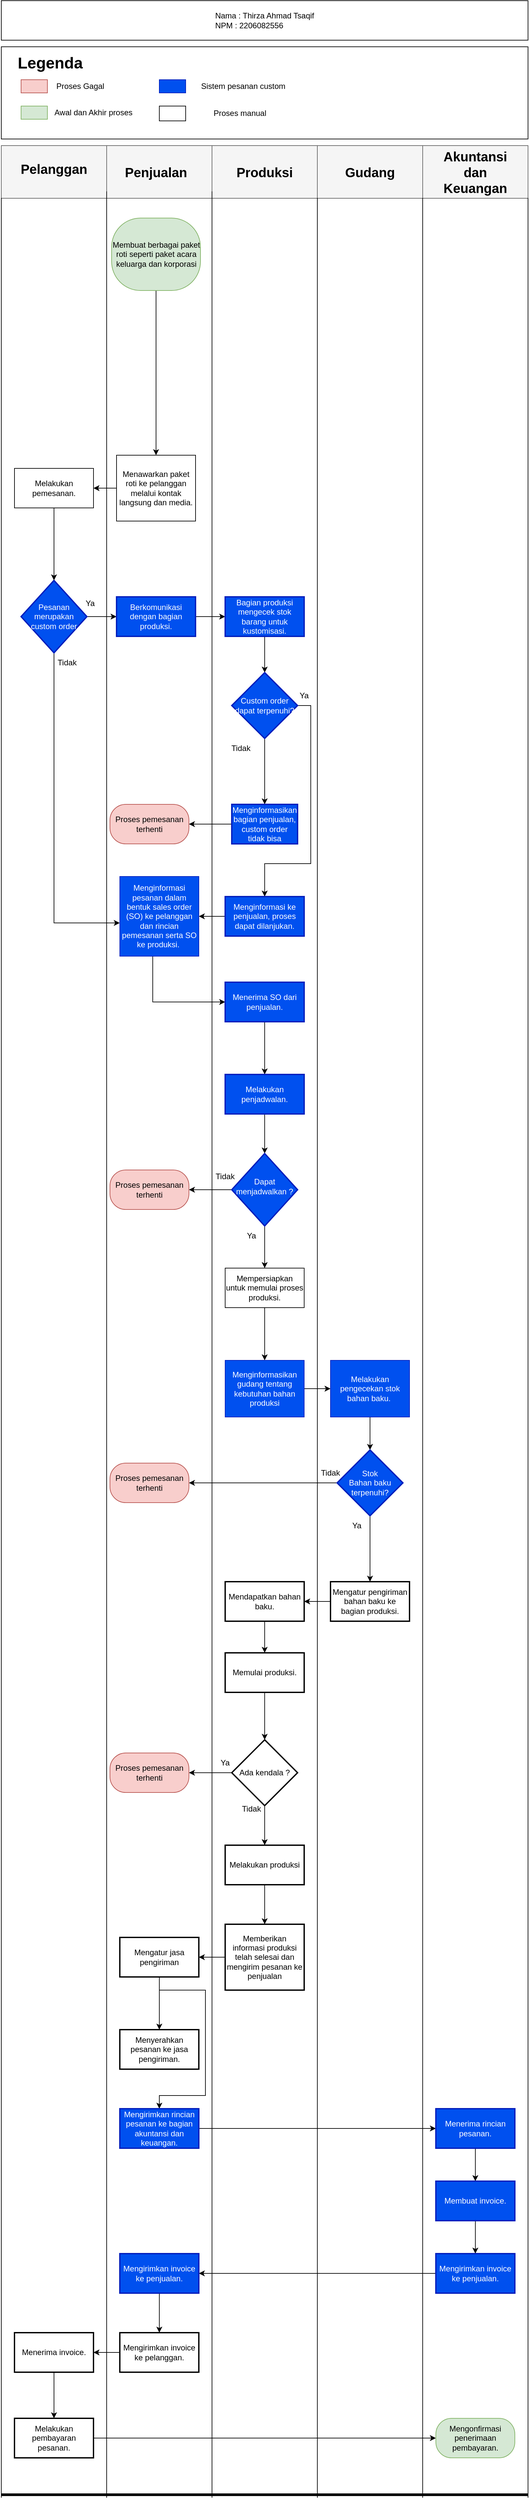 <mxfile version="23.1.3" type="github">
  <diagram name="Page-1" id="GLsYwR4bpoCbrgy6YhnN">
    <mxGraphModel dx="1035" dy="1680" grid="1" gridSize="10" guides="1" tooltips="1" connect="1" arrows="1" fold="1" page="1" pageScale="1" pageWidth="827" pageHeight="1169" math="0" shadow="0">
      <root>
        <mxCell id="0" />
        <mxCell id="1" parent="0" />
        <mxCell id="YVFMAMZDy8oQ01eAMkrq-2" value="" style="shape=table;startSize=0;container=1;collapsible=0;childLayout=tableLayout;fontSize=16;movable=1;resizable=1;rotatable=1;deletable=1;editable=1;locked=0;connectable=1;fillColor=#f5f5f5;strokeColor=#666666;fontColor=#333333;" parent="1" vertex="1">
          <mxGeometry x="20" y="50" width="800" height="80" as="geometry" />
        </mxCell>
        <mxCell id="YVFMAMZDy8oQ01eAMkrq-3" value="" style="shape=tableRow;horizontal=0;startSize=0;swimlaneHead=0;swimlaneBody=0;strokeColor=inherit;top=0;left=0;bottom=0;right=0;collapsible=0;dropTarget=0;fillColor=none;points=[[0,0.5],[1,0.5]];portConstraint=eastwest;fontSize=16;" parent="YVFMAMZDy8oQ01eAMkrq-2" vertex="1">
          <mxGeometry width="800" height="80" as="geometry" />
        </mxCell>
        <mxCell id="YVFMAMZDy8oQ01eAMkrq-4" value="" style="shape=partialRectangle;html=1;whiteSpace=wrap;connectable=0;strokeColor=inherit;overflow=hidden;fillColor=none;top=0;left=0;bottom=0;right=0;pointerEvents=1;fontSize=16;" parent="YVFMAMZDy8oQ01eAMkrq-3" vertex="1">
          <mxGeometry width="160" height="80" as="geometry">
            <mxRectangle width="160" height="80" as="alternateBounds" />
          </mxGeometry>
        </mxCell>
        <mxCell id="YVFMAMZDy8oQ01eAMkrq-5" value="" style="shape=partialRectangle;html=1;whiteSpace=wrap;connectable=0;strokeColor=inherit;overflow=hidden;fillColor=none;top=0;left=0;bottom=0;right=0;pointerEvents=1;fontSize=16;" parent="YVFMAMZDy8oQ01eAMkrq-3" vertex="1">
          <mxGeometry x="160" width="160" height="80" as="geometry">
            <mxRectangle width="160" height="80" as="alternateBounds" />
          </mxGeometry>
        </mxCell>
        <mxCell id="YVFMAMZDy8oQ01eAMkrq-6" value="" style="shape=partialRectangle;html=1;whiteSpace=wrap;connectable=0;strokeColor=inherit;overflow=hidden;fillColor=none;top=0;left=0;bottom=0;right=0;pointerEvents=1;fontSize=16;" parent="YVFMAMZDy8oQ01eAMkrq-3" vertex="1">
          <mxGeometry x="320" width="160" height="80" as="geometry">
            <mxRectangle width="160" height="80" as="alternateBounds" />
          </mxGeometry>
        </mxCell>
        <mxCell id="YVFMAMZDy8oQ01eAMkrq-19" style="shape=partialRectangle;html=1;whiteSpace=wrap;connectable=0;strokeColor=inherit;overflow=hidden;fillColor=none;top=0;left=0;bottom=0;right=0;pointerEvents=1;fontSize=16;" parent="YVFMAMZDy8oQ01eAMkrq-3" vertex="1">
          <mxGeometry x="480" width="160" height="80" as="geometry">
            <mxRectangle width="160" height="80" as="alternateBounds" />
          </mxGeometry>
        </mxCell>
        <mxCell id="YVFMAMZDy8oQ01eAMkrq-28" style="shape=partialRectangle;html=1;whiteSpace=wrap;connectable=0;strokeColor=inherit;overflow=hidden;fillColor=none;top=0;left=0;bottom=0;right=0;pointerEvents=1;fontSize=16;" parent="YVFMAMZDy8oQ01eAMkrq-3" vertex="1">
          <mxGeometry x="640" width="160" height="80" as="geometry">
            <mxRectangle width="160" height="80" as="alternateBounds" />
          </mxGeometry>
        </mxCell>
        <mxCell id="YVFMAMZDy8oQ01eAMkrq-30" value="" style="shape=partialRectangle;whiteSpace=wrap;html=1;bottom=0;top=0;fillColor=none;movable=1;resizable=1;rotatable=1;deletable=1;editable=1;locked=0;connectable=1;" parent="1" vertex="1">
          <mxGeometry x="20" y="130" width="160" height="3490" as="geometry" />
        </mxCell>
        <mxCell id="YVFMAMZDy8oQ01eAMkrq-31" value="" style="shape=partialRectangle;whiteSpace=wrap;html=1;bottom=0;top=0;fillColor=none;movable=1;resizable=1;rotatable=1;deletable=1;editable=1;locked=0;connectable=1;" parent="1" vertex="1">
          <mxGeometry x="180" y="120" width="160" height="3500" as="geometry" />
        </mxCell>
        <mxCell id="YVFMAMZDy8oQ01eAMkrq-33" value="" style="shape=partialRectangle;whiteSpace=wrap;html=1;bottom=0;top=0;fillColor=none;movable=1;resizable=1;rotatable=1;deletable=1;editable=1;locked=0;connectable=1;" parent="1" vertex="1">
          <mxGeometry x="500" y="130" width="160" height="3490" as="geometry" />
        </mxCell>
        <mxCell id="YVFMAMZDy8oQ01eAMkrq-34" value="" style="shape=partialRectangle;whiteSpace=wrap;html=1;bottom=0;top=0;fillColor=none;movable=1;resizable=1;rotatable=1;deletable=1;editable=1;locked=0;connectable=1;" parent="1" vertex="1">
          <mxGeometry x="660" y="130" width="160" height="3490" as="geometry" />
        </mxCell>
        <mxCell id="YVFMAMZDy8oQ01eAMkrq-35" value="Pelanggan" style="text;html=1;strokeColor=none;fillColor=none;align=center;verticalAlign=middle;whiteSpace=wrap;rounded=0;fontStyle=1;fontSize=20;" parent="1" vertex="1">
          <mxGeometry x="70" y="70" width="60" height="30" as="geometry" />
        </mxCell>
        <mxCell id="YVFMAMZDy8oQ01eAMkrq-36" value="Penjualan" style="text;html=1;strokeColor=none;fillColor=none;align=center;verticalAlign=middle;whiteSpace=wrap;rounded=0;fontStyle=1;fontSize=20;" parent="1" vertex="1">
          <mxGeometry x="225" y="75" width="60" height="30" as="geometry" />
        </mxCell>
        <mxCell id="YVFMAMZDy8oQ01eAMkrq-37" value="Produksi" style="text;html=1;strokeColor=none;fillColor=none;align=center;verticalAlign=middle;whiteSpace=wrap;rounded=0;fontStyle=1;fontSize=20;" parent="1" vertex="1">
          <mxGeometry x="390" y="75" width="60" height="30" as="geometry" />
        </mxCell>
        <mxCell id="YVFMAMZDy8oQ01eAMkrq-38" value="Gudang" style="text;html=1;strokeColor=none;fillColor=none;align=center;verticalAlign=middle;whiteSpace=wrap;rounded=0;fontStyle=1;fontSize=20;" parent="1" vertex="1">
          <mxGeometry x="550" y="75" width="60" height="30" as="geometry" />
        </mxCell>
        <mxCell id="YVFMAMZDy8oQ01eAMkrq-39" value="&lt;font style=&quot;font-size: 20px;&quot;&gt;Akuntansi dan Keuangan&lt;/font&gt;" style="text;html=1;strokeColor=none;fillColor=none;align=center;verticalAlign=middle;whiteSpace=wrap;rounded=0;fontStyle=1" parent="1" vertex="1">
          <mxGeometry x="710" y="75" width="60" height="30" as="geometry" />
        </mxCell>
        <mxCell id="YVFMAMZDy8oQ01eAMkrq-42" value="" style="edgeStyle=orthogonalEdgeStyle;rounded=0;orthogonalLoop=1;jettySize=auto;html=1;" parent="1" source="YVFMAMZDy8oQ01eAMkrq-40" target="YVFMAMZDy8oQ01eAMkrq-41" edge="1">
          <mxGeometry relative="1" as="geometry" />
        </mxCell>
        <mxCell id="YVFMAMZDy8oQ01eAMkrq-40" value="Membuat berbagai paket roti seperti paket acara keluarga dan korporasi" style="rounded=1;whiteSpace=wrap;html=1;arcSize=40;fillColor=#d5e8d4;strokeColor=#82b366;" parent="1" vertex="1">
          <mxGeometry x="187.5" y="160" width="135" height="110" as="geometry" />
        </mxCell>
        <mxCell id="pDV7DR5qkf-NcJDgmdp5-5" style="edgeStyle=orthogonalEdgeStyle;rounded=0;orthogonalLoop=1;jettySize=auto;html=1;entryX=1;entryY=0.5;entryDx=0;entryDy=0;" edge="1" parent="1" source="YVFMAMZDy8oQ01eAMkrq-41" target="YVFMAMZDy8oQ01eAMkrq-151">
          <mxGeometry relative="1" as="geometry" />
        </mxCell>
        <mxCell id="YVFMAMZDy8oQ01eAMkrq-41" value="Menawarkan paket roti ke pelanggan melalui kontak langsung dan media." style="rounded=0;whiteSpace=wrap;html=1;" parent="1" vertex="1">
          <mxGeometry x="195" y="520" width="120" height="100" as="geometry" />
        </mxCell>
        <mxCell id="YVFMAMZDy8oQ01eAMkrq-158" style="edgeStyle=orthogonalEdgeStyle;rounded=0;orthogonalLoop=1;jettySize=auto;html=1;entryX=0;entryY=0.5;entryDx=0;entryDy=0;" parent="1" source="YVFMAMZDy8oQ01eAMkrq-46" target="YVFMAMZDy8oQ01eAMkrq-48" edge="1">
          <mxGeometry relative="1" as="geometry" />
        </mxCell>
        <mxCell id="YVFMAMZDy8oQ01eAMkrq-159" style="edgeStyle=orthogonalEdgeStyle;rounded=0;orthogonalLoop=1;jettySize=auto;html=1;entryX=-0.001;entryY=0.583;entryDx=0;entryDy=0;entryPerimeter=0;" parent="1" source="YVFMAMZDy8oQ01eAMkrq-46" target="YVFMAMZDy8oQ01eAMkrq-73" edge="1">
          <mxGeometry relative="1" as="geometry">
            <mxPoint x="190" y="1230" as="targetPoint" />
            <Array as="points">
              <mxPoint x="100" y="1230" />
            </Array>
          </mxGeometry>
        </mxCell>
        <mxCell id="YVFMAMZDy8oQ01eAMkrq-46" value="Pesanan merupakan custom order" style="strokeWidth=2;html=1;shape=mxgraph.flowchart.decision;whiteSpace=wrap;gradientDirection=west;fillColor=#0050ef;fontColor=#ffffff;strokeColor=#001DBC;" parent="1" vertex="1">
          <mxGeometry x="50" y="710" width="100" height="110" as="geometry" />
        </mxCell>
        <mxCell id="YVFMAMZDy8oQ01eAMkrq-55" style="edgeStyle=orthogonalEdgeStyle;rounded=0;orthogonalLoop=1;jettySize=auto;html=1;" parent="1" source="YVFMAMZDy8oQ01eAMkrq-48" target="YVFMAMZDy8oQ01eAMkrq-53" edge="1">
          <mxGeometry relative="1" as="geometry" />
        </mxCell>
        <mxCell id="YVFMAMZDy8oQ01eAMkrq-48" value="Berkomunikasi dengan bagian produksi." style="whiteSpace=wrap;html=1;strokeWidth=2;fillColor=#0050ef;fontColor=#ffffff;strokeColor=#001DBC;" parent="1" vertex="1">
          <mxGeometry x="195" y="735" width="120" height="60" as="geometry" />
        </mxCell>
        <mxCell id="YVFMAMZDy8oQ01eAMkrq-50" value="Ya" style="text;html=1;strokeColor=none;fillColor=none;align=center;verticalAlign=middle;whiteSpace=wrap;rounded=0;" parent="1" vertex="1">
          <mxGeometry x="125" y="730" width="60" height="30" as="geometry" />
        </mxCell>
        <mxCell id="YVFMAMZDy8oQ01eAMkrq-51" value="Tidak" style="text;html=1;strokeColor=none;fillColor=none;align=center;verticalAlign=middle;whiteSpace=wrap;rounded=0;" parent="1" vertex="1">
          <mxGeometry x="90" y="820" width="60" height="30" as="geometry" />
        </mxCell>
        <mxCell id="YVFMAMZDy8oQ01eAMkrq-58" value="" style="edgeStyle=orthogonalEdgeStyle;rounded=0;orthogonalLoop=1;jettySize=auto;html=1;" parent="1" source="YVFMAMZDy8oQ01eAMkrq-53" target="YVFMAMZDy8oQ01eAMkrq-57" edge="1">
          <mxGeometry relative="1" as="geometry" />
        </mxCell>
        <mxCell id="YVFMAMZDy8oQ01eAMkrq-53" value="Bagian produksi mengecek stok barang untuk kustomisasi." style="whiteSpace=wrap;html=1;strokeWidth=2;fillColor=#0050ef;fontColor=#ffffff;strokeColor=#001DBC;" parent="1" vertex="1">
          <mxGeometry x="360" y="735" width="120" height="60" as="geometry" />
        </mxCell>
        <mxCell id="YVFMAMZDy8oQ01eAMkrq-56" style="edgeStyle=orthogonalEdgeStyle;rounded=0;orthogonalLoop=1;jettySize=auto;html=1;exitX=0.5;exitY=1;exitDx=0;exitDy=0;" parent="1" source="YVFMAMZDy8oQ01eAMkrq-53" target="YVFMAMZDy8oQ01eAMkrq-53" edge="1">
          <mxGeometry relative="1" as="geometry" />
        </mxCell>
        <mxCell id="YVFMAMZDy8oQ01eAMkrq-65" value="" style="edgeStyle=orthogonalEdgeStyle;rounded=0;orthogonalLoop=1;jettySize=auto;html=1;" parent="1" source="YVFMAMZDy8oQ01eAMkrq-57" target="YVFMAMZDy8oQ01eAMkrq-64" edge="1">
          <mxGeometry relative="1" as="geometry" />
        </mxCell>
        <mxCell id="YVFMAMZDy8oQ01eAMkrq-71" style="edgeStyle=orthogonalEdgeStyle;rounded=0;orthogonalLoop=1;jettySize=auto;html=1;entryX=0.5;entryY=0;entryDx=0;entryDy=0;" parent="1" source="YVFMAMZDy8oQ01eAMkrq-57" target="YVFMAMZDy8oQ01eAMkrq-70" edge="1">
          <mxGeometry relative="1" as="geometry">
            <Array as="points">
              <mxPoint x="490" y="900" />
              <mxPoint x="490" y="1140" />
              <mxPoint x="420" y="1140" />
            </Array>
          </mxGeometry>
        </mxCell>
        <mxCell id="YVFMAMZDy8oQ01eAMkrq-57" value="Custom order dapat terpenuhi?" style="strokeWidth=2;html=1;shape=mxgraph.flowchart.decision;whiteSpace=wrap;fillColor=#0050ef;fontColor=#ffffff;strokeColor=#001DBC;" parent="1" vertex="1">
          <mxGeometry x="370" y="850" width="100" height="100" as="geometry" />
        </mxCell>
        <mxCell id="YVFMAMZDy8oQ01eAMkrq-61" value="Tidak" style="text;html=1;strokeColor=none;fillColor=none;align=center;verticalAlign=middle;whiteSpace=wrap;rounded=0;" parent="1" vertex="1">
          <mxGeometry x="354" y="950" width="60" height="30" as="geometry" />
        </mxCell>
        <mxCell id="YVFMAMZDy8oQ01eAMkrq-62" value="Proses pemesanan terhenti" style="rounded=1;whiteSpace=wrap;html=1;arcSize=40;fillColor=#f8cecc;strokeColor=#b85450;" parent="1" vertex="1">
          <mxGeometry x="185" y="1050" width="120" height="60" as="geometry" />
        </mxCell>
        <mxCell id="YVFMAMZDy8oQ01eAMkrq-66" value="" style="edgeStyle=orthogonalEdgeStyle;rounded=0;orthogonalLoop=1;jettySize=auto;html=1;" parent="1" source="YVFMAMZDy8oQ01eAMkrq-64" target="YVFMAMZDy8oQ01eAMkrq-62" edge="1">
          <mxGeometry relative="1" as="geometry" />
        </mxCell>
        <mxCell id="YVFMAMZDy8oQ01eAMkrq-64" value="Menginformasikan bagian penjualan, custom order tidak bisa" style="whiteSpace=wrap;html=1;strokeWidth=2;fillColor=#0050ef;fontColor=#ffffff;strokeColor=#001DBC;" parent="1" vertex="1">
          <mxGeometry x="370" y="1050" width="100" height="60" as="geometry" />
        </mxCell>
        <mxCell id="YVFMAMZDy8oQ01eAMkrq-82" style="edgeStyle=orthogonalEdgeStyle;rounded=0;orthogonalLoop=1;jettySize=auto;html=1;entryX=1;entryY=0.5;entryDx=0;entryDy=0;" parent="1" source="YVFMAMZDy8oQ01eAMkrq-70" target="YVFMAMZDy8oQ01eAMkrq-73" edge="1">
          <mxGeometry relative="1" as="geometry" />
        </mxCell>
        <mxCell id="YVFMAMZDy8oQ01eAMkrq-70" value="Menginformasi ke penjualan, proses dapat dilanjukan." style="whiteSpace=wrap;html=1;strokeWidth=2;fillColor=#0050ef;fontColor=#ffffff;strokeColor=#001DBC;" parent="1" vertex="1">
          <mxGeometry x="360" y="1190" width="120" height="60" as="geometry" />
        </mxCell>
        <mxCell id="YVFMAMZDy8oQ01eAMkrq-72" value="Ya" style="text;html=1;strokeColor=none;fillColor=none;align=center;verticalAlign=middle;whiteSpace=wrap;rounded=0;" parent="1" vertex="1">
          <mxGeometry x="450" y="870" width="60" height="30" as="geometry" />
        </mxCell>
        <mxCell id="YVFMAMZDy8oQ01eAMkrq-87" style="edgeStyle=orthogonalEdgeStyle;rounded=0;orthogonalLoop=1;jettySize=auto;html=1;entryX=0;entryY=0.5;entryDx=0;entryDy=0;" parent="1" source="YVFMAMZDy8oQ01eAMkrq-73" target="YVFMAMZDy8oQ01eAMkrq-86" edge="1">
          <mxGeometry relative="1" as="geometry">
            <Array as="points">
              <mxPoint x="250" y="1350" />
            </Array>
          </mxGeometry>
        </mxCell>
        <mxCell id="YVFMAMZDy8oQ01eAMkrq-73" value="Menginformasi pesanan dalam bentuk sales order (SO) ke pelanggan dan rincian pemesanan serta SO ke produksi.&amp;nbsp;" style="rounded=0;whiteSpace=wrap;html=1;fillColor=#0050ef;fontColor=#ffffff;strokeColor=#001DBC;" parent="1" vertex="1">
          <mxGeometry x="200" y="1159.5" width="120" height="121" as="geometry" />
        </mxCell>
        <mxCell id="YVFMAMZDy8oQ01eAMkrq-89" value="" style="edgeStyle=orthogonalEdgeStyle;rounded=0;orthogonalLoop=1;jettySize=auto;html=1;" parent="1" source="YVFMAMZDy8oQ01eAMkrq-86" target="YVFMAMZDy8oQ01eAMkrq-88" edge="1">
          <mxGeometry relative="1" as="geometry" />
        </mxCell>
        <mxCell id="YVFMAMZDy8oQ01eAMkrq-86" value="Menerima SO dari penjualan." style="whiteSpace=wrap;html=1;strokeWidth=2;fillColor=#0050ef;fontColor=#ffffff;strokeColor=#001DBC;" parent="1" vertex="1">
          <mxGeometry x="360" y="1320" width="120" height="60" as="geometry" />
        </mxCell>
        <mxCell id="YVFMAMZDy8oQ01eAMkrq-91" value="" style="edgeStyle=orthogonalEdgeStyle;rounded=0;orthogonalLoop=1;jettySize=auto;html=1;" parent="1" source="YVFMAMZDy8oQ01eAMkrq-88" target="YVFMAMZDy8oQ01eAMkrq-90" edge="1">
          <mxGeometry relative="1" as="geometry" />
        </mxCell>
        <mxCell id="YVFMAMZDy8oQ01eAMkrq-88" value="Melakukan penjadwalan." style="whiteSpace=wrap;html=1;strokeWidth=2;fillColor=#0050ef;fontColor=#ffffff;strokeColor=#001DBC;" parent="1" vertex="1">
          <mxGeometry x="360" y="1460" width="120" height="60" as="geometry" />
        </mxCell>
        <mxCell id="YVFMAMZDy8oQ01eAMkrq-94" value="" style="edgeStyle=orthogonalEdgeStyle;rounded=0;orthogonalLoop=1;jettySize=auto;html=1;" parent="1" source="YVFMAMZDy8oQ01eAMkrq-90" target="YVFMAMZDy8oQ01eAMkrq-93" edge="1">
          <mxGeometry relative="1" as="geometry" />
        </mxCell>
        <mxCell id="YVFMAMZDy8oQ01eAMkrq-97" value="" style="edgeStyle=orthogonalEdgeStyle;rounded=0;orthogonalLoop=1;jettySize=auto;html=1;" parent="1" source="YVFMAMZDy8oQ01eAMkrq-90" target="YVFMAMZDy8oQ01eAMkrq-96" edge="1">
          <mxGeometry relative="1" as="geometry" />
        </mxCell>
        <mxCell id="YVFMAMZDy8oQ01eAMkrq-90" value="Dapat menjadwalkan ?" style="strokeWidth=2;html=1;shape=mxgraph.flowchart.decision;whiteSpace=wrap;spacingBottom=11;fillColor=#0050ef;fontColor=#ffffff;strokeColor=#001DBC;" parent="1" vertex="1">
          <mxGeometry x="370" y="1580" width="100" height="110" as="geometry" />
        </mxCell>
        <mxCell id="YVFMAMZDy8oQ01eAMkrq-93" value="Proses pemesanan terhenti" style="rounded=1;whiteSpace=wrap;html=1;arcSize=40;fillColor=#f8cecc;strokeColor=#b85450;" parent="1" vertex="1">
          <mxGeometry x="185" y="1605" width="120" height="60" as="geometry" />
        </mxCell>
        <mxCell id="YVFMAMZDy8oQ01eAMkrq-95" value="Tidak" style="text;html=1;strokeColor=none;fillColor=none;align=center;verticalAlign=middle;whiteSpace=wrap;rounded=0;" parent="1" vertex="1">
          <mxGeometry x="330" y="1600" width="60" height="30" as="geometry" />
        </mxCell>
        <mxCell id="YVFMAMZDy8oQ01eAMkrq-101" value="" style="edgeStyle=orthogonalEdgeStyle;rounded=0;orthogonalLoop=1;jettySize=auto;html=1;" parent="1" source="YVFMAMZDy8oQ01eAMkrq-96" target="YVFMAMZDy8oQ01eAMkrq-100" edge="1">
          <mxGeometry relative="1" as="geometry" />
        </mxCell>
        <mxCell id="YVFMAMZDy8oQ01eAMkrq-96" value="Mempersiapkan untuk memulai proses produksi." style="rounded=0;whiteSpace=wrap;html=1;" parent="1" vertex="1">
          <mxGeometry x="360" y="1754" width="120" height="60" as="geometry" />
        </mxCell>
        <mxCell id="YVFMAMZDy8oQ01eAMkrq-98" value="Ya" style="text;html=1;strokeColor=none;fillColor=none;align=center;verticalAlign=middle;whiteSpace=wrap;rounded=0;" parent="1" vertex="1">
          <mxGeometry x="370" y="1690" width="60" height="30" as="geometry" />
        </mxCell>
        <mxCell id="YVFMAMZDy8oQ01eAMkrq-105" value="" style="edgeStyle=orthogonalEdgeStyle;rounded=0;orthogonalLoop=1;jettySize=auto;html=1;" parent="1" source="YVFMAMZDy8oQ01eAMkrq-100" target="YVFMAMZDy8oQ01eAMkrq-102" edge="1">
          <mxGeometry relative="1" as="geometry" />
        </mxCell>
        <mxCell id="YVFMAMZDy8oQ01eAMkrq-100" value="Menginformasikan gudang tentang kebutuhan bahan produksi" style="rounded=0;whiteSpace=wrap;html=1;fillColor=#0050ef;fontColor=#ffffff;strokeColor=#001DBC;" parent="1" vertex="1">
          <mxGeometry x="360" y="1894" width="120" height="86" as="geometry" />
        </mxCell>
        <mxCell id="YVFMAMZDy8oQ01eAMkrq-104" value="" style="edgeStyle=orthogonalEdgeStyle;rounded=0;orthogonalLoop=1;jettySize=auto;html=1;" parent="1" source="YVFMAMZDy8oQ01eAMkrq-102" target="YVFMAMZDy8oQ01eAMkrq-103" edge="1">
          <mxGeometry relative="1" as="geometry" />
        </mxCell>
        <mxCell id="YVFMAMZDy8oQ01eAMkrq-102" value="Melakukan pengecekan stok bahan baku.&amp;nbsp;" style="rounded=0;whiteSpace=wrap;html=1;fillColor=#0050ef;strokeColor=#001DBC;fontColor=#ffffff;" parent="1" vertex="1">
          <mxGeometry x="520" y="1894" width="120" height="86" as="geometry" />
        </mxCell>
        <mxCell id="YVFMAMZDy8oQ01eAMkrq-107" style="edgeStyle=orthogonalEdgeStyle;rounded=0;orthogonalLoop=1;jettySize=auto;html=1;" parent="1" source="YVFMAMZDy8oQ01eAMkrq-103" target="YVFMAMZDy8oQ01eAMkrq-106" edge="1">
          <mxGeometry relative="1" as="geometry" />
        </mxCell>
        <mxCell id="YVFMAMZDy8oQ01eAMkrq-111" value="" style="edgeStyle=orthogonalEdgeStyle;rounded=0;orthogonalLoop=1;jettySize=auto;html=1;" parent="1" source="YVFMAMZDy8oQ01eAMkrq-103" target="YVFMAMZDy8oQ01eAMkrq-110" edge="1">
          <mxGeometry relative="1" as="geometry" />
        </mxCell>
        <mxCell id="YVFMAMZDy8oQ01eAMkrq-103" value="Stok &lt;br&gt;Bahan baku terpenuhi?" style="strokeWidth=2;html=1;shape=mxgraph.flowchart.decision;whiteSpace=wrap;fillColor=#0050ef;strokeColor=#001DBC;fontColor=#ffffff;" parent="1" vertex="1">
          <mxGeometry x="530" y="2030" width="100" height="100" as="geometry" />
        </mxCell>
        <mxCell id="YVFMAMZDy8oQ01eAMkrq-106" value="Proses pemesanan terhenti" style="rounded=1;whiteSpace=wrap;html=1;arcSize=40;fillColor=#f8cecc;strokeColor=#b85450;" parent="1" vertex="1">
          <mxGeometry x="185" y="2050" width="120" height="60" as="geometry" />
        </mxCell>
        <mxCell id="YVFMAMZDy8oQ01eAMkrq-108" value="Tidak" style="text;html=1;strokeColor=none;fillColor=none;align=center;verticalAlign=middle;whiteSpace=wrap;rounded=0;" parent="1" vertex="1">
          <mxGeometry x="490" y="2050" width="60" height="30" as="geometry" />
        </mxCell>
        <mxCell id="YVFMAMZDy8oQ01eAMkrq-113" value="" style="edgeStyle=orthogonalEdgeStyle;rounded=0;orthogonalLoop=1;jettySize=auto;html=1;" parent="1" source="YVFMAMZDy8oQ01eAMkrq-110" target="YVFMAMZDy8oQ01eAMkrq-112" edge="1">
          <mxGeometry relative="1" as="geometry" />
        </mxCell>
        <mxCell id="YVFMAMZDy8oQ01eAMkrq-110" value="Mengatur pengiriman bahan baku ke bagian produksi." style="whiteSpace=wrap;html=1;strokeWidth=2;" parent="1" vertex="1">
          <mxGeometry x="520" y="2230" width="120" height="60" as="geometry" />
        </mxCell>
        <mxCell id="YVFMAMZDy8oQ01eAMkrq-115" value="" style="edgeStyle=orthogonalEdgeStyle;rounded=0;orthogonalLoop=1;jettySize=auto;html=1;" parent="1" source="YVFMAMZDy8oQ01eAMkrq-112" target="YVFMAMZDy8oQ01eAMkrq-114" edge="1">
          <mxGeometry relative="1" as="geometry" />
        </mxCell>
        <mxCell id="YVFMAMZDy8oQ01eAMkrq-112" value="Mendapatkan bahan baku." style="whiteSpace=wrap;html=1;strokeWidth=2;" parent="1" vertex="1">
          <mxGeometry x="360" y="2230" width="120" height="60" as="geometry" />
        </mxCell>
        <mxCell id="YVFMAMZDy8oQ01eAMkrq-117" value="" style="edgeStyle=orthogonalEdgeStyle;rounded=0;orthogonalLoop=1;jettySize=auto;html=1;" parent="1" source="YVFMAMZDy8oQ01eAMkrq-114" target="YVFMAMZDy8oQ01eAMkrq-116" edge="1">
          <mxGeometry relative="1" as="geometry" />
        </mxCell>
        <mxCell id="YVFMAMZDy8oQ01eAMkrq-114" value="Memulai produksi." style="whiteSpace=wrap;html=1;strokeWidth=2;" parent="1" vertex="1">
          <mxGeometry x="360" y="2338" width="120" height="60" as="geometry" />
        </mxCell>
        <mxCell id="YVFMAMZDy8oQ01eAMkrq-119" style="edgeStyle=orthogonalEdgeStyle;rounded=0;orthogonalLoop=1;jettySize=auto;html=1;entryX=1;entryY=0.5;entryDx=0;entryDy=0;" parent="1" source="YVFMAMZDy8oQ01eAMkrq-116" target="YVFMAMZDy8oQ01eAMkrq-118" edge="1">
          <mxGeometry relative="1" as="geometry" />
        </mxCell>
        <mxCell id="YVFMAMZDy8oQ01eAMkrq-122" value="" style="edgeStyle=orthogonalEdgeStyle;rounded=0;orthogonalLoop=1;jettySize=auto;html=1;" parent="1" source="YVFMAMZDy8oQ01eAMkrq-116" target="YVFMAMZDy8oQ01eAMkrq-121" edge="1">
          <mxGeometry relative="1" as="geometry" />
        </mxCell>
        <mxCell id="YVFMAMZDy8oQ01eAMkrq-116" value="Ada kendala ?" style="strokeWidth=2;html=1;shape=mxgraph.flowchart.decision;whiteSpace=wrap;" parent="1" vertex="1">
          <mxGeometry x="370" y="2470" width="100" height="100" as="geometry" />
        </mxCell>
        <mxCell id="YVFMAMZDy8oQ01eAMkrq-118" value="Proses pemesanan terhenti" style="rounded=1;whiteSpace=wrap;html=1;arcSize=40;fillColor=#f8cecc;strokeColor=#b85450;" parent="1" vertex="1">
          <mxGeometry x="185" y="2490" width="120" height="60" as="geometry" />
        </mxCell>
        <mxCell id="YVFMAMZDy8oQ01eAMkrq-120" value="Ya" style="text;html=1;strokeColor=none;fillColor=none;align=center;verticalAlign=middle;whiteSpace=wrap;rounded=0;" parent="1" vertex="1">
          <mxGeometry x="330" y="2490" width="60" height="30" as="geometry" />
        </mxCell>
        <mxCell id="YVFMAMZDy8oQ01eAMkrq-124" value="" style="edgeStyle=orthogonalEdgeStyle;rounded=0;orthogonalLoop=1;jettySize=auto;html=1;" parent="1" source="YVFMAMZDy8oQ01eAMkrq-121" target="YVFMAMZDy8oQ01eAMkrq-123" edge="1">
          <mxGeometry relative="1" as="geometry" />
        </mxCell>
        <mxCell id="YVFMAMZDy8oQ01eAMkrq-121" value="Melakukan produksi" style="whiteSpace=wrap;html=1;strokeWidth=2;" parent="1" vertex="1">
          <mxGeometry x="360" y="2630" width="120" height="60" as="geometry" />
        </mxCell>
        <mxCell id="YVFMAMZDy8oQ01eAMkrq-128" value="" style="edgeStyle=orthogonalEdgeStyle;rounded=0;orthogonalLoop=1;jettySize=auto;html=1;" parent="1" source="YVFMAMZDy8oQ01eAMkrq-123" target="YVFMAMZDy8oQ01eAMkrq-127" edge="1">
          <mxGeometry relative="1" as="geometry" />
        </mxCell>
        <mxCell id="YVFMAMZDy8oQ01eAMkrq-123" value="Memberikan informasi produksi telah selesai dan mengirim pesanan ke penjualan" style="whiteSpace=wrap;html=1;strokeWidth=2;" parent="1" vertex="1">
          <mxGeometry x="360" y="2750" width="120" height="100" as="geometry" />
        </mxCell>
        <mxCell id="YVFMAMZDy8oQ01eAMkrq-130" value="" style="edgeStyle=orthogonalEdgeStyle;rounded=0;orthogonalLoop=1;jettySize=auto;html=1;" parent="1" source="YVFMAMZDy8oQ01eAMkrq-127" target="YVFMAMZDy8oQ01eAMkrq-129" edge="1">
          <mxGeometry relative="1" as="geometry" />
        </mxCell>
        <mxCell id="YVFMAMZDy8oQ01eAMkrq-133" style="edgeStyle=orthogonalEdgeStyle;rounded=0;orthogonalLoop=1;jettySize=auto;html=1;entryX=0.5;entryY=0;entryDx=0;entryDy=0;" parent="1" source="YVFMAMZDy8oQ01eAMkrq-127" target="YVFMAMZDy8oQ01eAMkrq-132" edge="1">
          <mxGeometry relative="1" as="geometry">
            <Array as="points">
              <mxPoint x="260" y="2850" />
              <mxPoint x="330" y="2850" />
              <mxPoint x="330" y="3010" />
              <mxPoint x="260" y="3010" />
            </Array>
          </mxGeometry>
        </mxCell>
        <mxCell id="YVFMAMZDy8oQ01eAMkrq-127" value="Mengatur jasa pengiriman" style="whiteSpace=wrap;html=1;strokeWidth=2;" parent="1" vertex="1">
          <mxGeometry x="200" y="2770" width="120" height="60" as="geometry" />
        </mxCell>
        <mxCell id="YVFMAMZDy8oQ01eAMkrq-129" value="Menyerahkan pesanan ke jasa pengiriman." style="whiteSpace=wrap;html=1;strokeWidth=2;" parent="1" vertex="1">
          <mxGeometry x="200" y="2910" width="120" height="60" as="geometry" />
        </mxCell>
        <mxCell id="YVFMAMZDy8oQ01eAMkrq-135" style="edgeStyle=orthogonalEdgeStyle;rounded=0;orthogonalLoop=1;jettySize=auto;html=1;entryX=0;entryY=0.5;entryDx=0;entryDy=0;" parent="1" source="YVFMAMZDy8oQ01eAMkrq-132" target="YVFMAMZDy8oQ01eAMkrq-134" edge="1">
          <mxGeometry relative="1" as="geometry" />
        </mxCell>
        <mxCell id="YVFMAMZDy8oQ01eAMkrq-132" value="Mengirimkan rincian pesanan ke bagian akuntansi dan keuangan." style="whiteSpace=wrap;html=1;strokeWidth=2;fillColor=#0050ef;fontColor=#ffffff;strokeColor=#001DBC;" parent="1" vertex="1">
          <mxGeometry x="200" y="3030" width="120" height="60" as="geometry" />
        </mxCell>
        <mxCell id="YVFMAMZDy8oQ01eAMkrq-137" value="" style="edgeStyle=orthogonalEdgeStyle;rounded=0;orthogonalLoop=1;jettySize=auto;html=1;" parent="1" source="YVFMAMZDy8oQ01eAMkrq-134" target="YVFMAMZDy8oQ01eAMkrq-136" edge="1">
          <mxGeometry relative="1" as="geometry" />
        </mxCell>
        <mxCell id="YVFMAMZDy8oQ01eAMkrq-134" value="Menerima rincian pesanan." style="whiteSpace=wrap;html=1;strokeWidth=2;fillColor=#0050ef;strokeColor=#001DBC;fontColor=#ffffff;" parent="1" vertex="1">
          <mxGeometry x="680" y="3030" width="120" height="60" as="geometry" />
        </mxCell>
        <mxCell id="YVFMAMZDy8oQ01eAMkrq-139" value="" style="edgeStyle=orthogonalEdgeStyle;rounded=0;orthogonalLoop=1;jettySize=auto;html=1;" parent="1" source="YVFMAMZDy8oQ01eAMkrq-136" target="YVFMAMZDy8oQ01eAMkrq-138" edge="1">
          <mxGeometry relative="1" as="geometry" />
        </mxCell>
        <mxCell id="YVFMAMZDy8oQ01eAMkrq-136" value="Membuat invoice." style="whiteSpace=wrap;html=1;strokeWidth=2;fillColor=#0050ef;strokeColor=#001DBC;fontColor=#ffffff;" parent="1" vertex="1">
          <mxGeometry x="680" y="3140" width="120" height="60" as="geometry" />
        </mxCell>
        <mxCell id="YVFMAMZDy8oQ01eAMkrq-141" style="edgeStyle=orthogonalEdgeStyle;rounded=0;orthogonalLoop=1;jettySize=auto;html=1;entryX=1;entryY=0.5;entryDx=0;entryDy=0;" parent="1" source="YVFMAMZDy8oQ01eAMkrq-138" target="YVFMAMZDy8oQ01eAMkrq-140" edge="1">
          <mxGeometry relative="1" as="geometry" />
        </mxCell>
        <mxCell id="YVFMAMZDy8oQ01eAMkrq-138" value="Mengirimkan invoice ke penjualan." style="whiteSpace=wrap;html=1;strokeWidth=2;fillColor=#0050ef;strokeColor=#001DBC;fontColor=#ffffff;" parent="1" vertex="1">
          <mxGeometry x="680" y="3250" width="120" height="60" as="geometry" />
        </mxCell>
        <mxCell id="YVFMAMZDy8oQ01eAMkrq-145" value="" style="edgeStyle=orthogonalEdgeStyle;rounded=0;orthogonalLoop=1;jettySize=auto;html=1;" parent="1" source="YVFMAMZDy8oQ01eAMkrq-140" target="YVFMAMZDy8oQ01eAMkrq-143" edge="1">
          <mxGeometry relative="1" as="geometry" />
        </mxCell>
        <mxCell id="YVFMAMZDy8oQ01eAMkrq-140" value="Mengirimkan invoice ke penjualan." style="whiteSpace=wrap;html=1;strokeWidth=2;fillColor=#0050ef;fontColor=#ffffff;strokeColor=#001DBC;" parent="1" vertex="1">
          <mxGeometry x="200" y="3250" width="120" height="60" as="geometry" />
        </mxCell>
        <mxCell id="YVFMAMZDy8oQ01eAMkrq-148" value="" style="edgeStyle=orthogonalEdgeStyle;rounded=0;orthogonalLoop=1;jettySize=auto;html=1;" parent="1" source="YVFMAMZDy8oQ01eAMkrq-142" target="YVFMAMZDy8oQ01eAMkrq-147" edge="1">
          <mxGeometry relative="1" as="geometry" />
        </mxCell>
        <mxCell id="YVFMAMZDy8oQ01eAMkrq-142" value="Menerima invoice." style="whiteSpace=wrap;html=1;strokeWidth=2;" parent="1" vertex="1">
          <mxGeometry x="40" y="3370" width="120" height="60" as="geometry" />
        </mxCell>
        <mxCell id="YVFMAMZDy8oQ01eAMkrq-146" style="edgeStyle=orthogonalEdgeStyle;rounded=0;orthogonalLoop=1;jettySize=auto;html=1;entryX=1;entryY=0.5;entryDx=0;entryDy=0;" parent="1" source="YVFMAMZDy8oQ01eAMkrq-143" target="YVFMAMZDy8oQ01eAMkrq-142" edge="1">
          <mxGeometry relative="1" as="geometry" />
        </mxCell>
        <mxCell id="YVFMAMZDy8oQ01eAMkrq-143" value="Mengirimkan invoice ke pelanggan." style="whiteSpace=wrap;html=1;strokeWidth=2;" parent="1" vertex="1">
          <mxGeometry x="200" y="3370" width="120" height="60" as="geometry" />
        </mxCell>
        <mxCell id="YVFMAMZDy8oQ01eAMkrq-150" style="edgeStyle=orthogonalEdgeStyle;rounded=0;orthogonalLoop=1;jettySize=auto;html=1;entryX=0;entryY=0.5;entryDx=0;entryDy=0;" parent="1" source="YVFMAMZDy8oQ01eAMkrq-147" target="YVFMAMZDy8oQ01eAMkrq-149" edge="1">
          <mxGeometry relative="1" as="geometry" />
        </mxCell>
        <mxCell id="YVFMAMZDy8oQ01eAMkrq-147" value="Melakukan pembayaran pesanan." style="whiteSpace=wrap;html=1;strokeWidth=2;" parent="1" vertex="1">
          <mxGeometry x="40" y="3500" width="120" height="60" as="geometry" />
        </mxCell>
        <mxCell id="YVFMAMZDy8oQ01eAMkrq-149" value="Mengonfirmasi penerimaan pembayaran." style="rounded=1;whiteSpace=wrap;html=1;arcSize=40;fillColor=#d5e8d4;strokeColor=#82b366;" parent="1" vertex="1">
          <mxGeometry x="680" y="3500" width="120" height="60" as="geometry" />
        </mxCell>
        <mxCell id="YVFMAMZDy8oQ01eAMkrq-151" value="Melakukan pemesanan." style="rounded=0;whiteSpace=wrap;html=1;" parent="1" vertex="1">
          <mxGeometry x="40" y="540" width="120" height="60" as="geometry" />
        </mxCell>
        <mxCell id="YVFMAMZDy8oQ01eAMkrq-153" value="" style="line;strokeWidth=4;html=1;perimeter=backbonePerimeter;points=[];outlineConnect=0;" parent="1" vertex="1">
          <mxGeometry x="20" y="3611" width="800" height="10" as="geometry" />
        </mxCell>
        <mxCell id="YVFMAMZDy8oQ01eAMkrq-156" style="edgeStyle=orthogonalEdgeStyle;rounded=0;orthogonalLoop=1;jettySize=auto;html=1;entryX=0.5;entryY=0;entryDx=0;entryDy=0;entryPerimeter=0;" parent="1" source="YVFMAMZDy8oQ01eAMkrq-151" target="YVFMAMZDy8oQ01eAMkrq-46" edge="1">
          <mxGeometry relative="1" as="geometry" />
        </mxCell>
        <mxCell id="jW1G6fnJ-B5Q4kqEfKqT-1" value="" style="rounded=0;whiteSpace=wrap;html=1;" parent="1" vertex="1">
          <mxGeometry x="20" y="-100" width="800" height="140" as="geometry" />
        </mxCell>
        <mxCell id="jW1G6fnJ-B5Q4kqEfKqT-2" value="&lt;h1&gt;Legenda&lt;/h1&gt;" style="text;html=1;strokeColor=none;fillColor=none;spacing=5;spacingTop=-20;whiteSpace=wrap;overflow=hidden;rounded=0;" parent="1" vertex="1">
          <mxGeometry x="40" y="-95" width="190" height="40" as="geometry" />
        </mxCell>
        <mxCell id="jW1G6fnJ-B5Q4kqEfKqT-3" value="Ya" style="text;html=1;strokeColor=none;fillColor=none;align=center;verticalAlign=middle;whiteSpace=wrap;rounded=0;" parent="1" vertex="1">
          <mxGeometry x="530" y="2130" width="60" height="30" as="geometry" />
        </mxCell>
        <mxCell id="jW1G6fnJ-B5Q4kqEfKqT-4" value="Tidak" style="text;html=1;strokeColor=none;fillColor=none;align=center;verticalAlign=middle;whiteSpace=wrap;rounded=0;" parent="1" vertex="1">
          <mxGeometry x="370" y="2560" width="60" height="30" as="geometry" />
        </mxCell>
        <mxCell id="jW1G6fnJ-B5Q4kqEfKqT-5" value="Proses Gagal" style="text;html=1;strokeColor=none;fillColor=none;align=center;verticalAlign=middle;whiteSpace=wrap;rounded=0;" parent="1" vertex="1">
          <mxGeometry x="100" y="-55" width="80" height="30" as="geometry" />
        </mxCell>
        <mxCell id="jW1G6fnJ-B5Q4kqEfKqT-6" value="" style="rounded=0;whiteSpace=wrap;html=1;fillColor=#f8cecc;strokeColor=#b85450;" parent="1" vertex="1">
          <mxGeometry x="50" y="-50" width="40" height="20" as="geometry" />
        </mxCell>
        <mxCell id="jW1G6fnJ-B5Q4kqEfKqT-8" value="" style="rounded=0;whiteSpace=wrap;html=1;fillColor=#d5e8d4;strokeColor=#82b366;" parent="1" vertex="1">
          <mxGeometry x="50" y="-10" width="40" height="20" as="geometry" />
        </mxCell>
        <mxCell id="jW1G6fnJ-B5Q4kqEfKqT-9" value="Awal dan Akhir proses" style="text;html=1;strokeColor=none;fillColor=none;align=center;verticalAlign=middle;whiteSpace=wrap;rounded=0;" parent="1" vertex="1">
          <mxGeometry x="90" y="-15" width="140" height="30" as="geometry" />
        </mxCell>
        <mxCell id="jW1G6fnJ-B5Q4kqEfKqT-10" value="" style="rounded=0;whiteSpace=wrap;html=1;fillColor=#0050ef;strokeColor=#001DBC;fontColor=#ffffff;" parent="1" vertex="1">
          <mxGeometry x="260" y="-50" width="40" height="20" as="geometry" />
        </mxCell>
        <mxCell id="jW1G6fnJ-B5Q4kqEfKqT-11" value="Sistem pesanan custom" style="text;html=1;strokeColor=none;fillColor=none;align=center;verticalAlign=middle;whiteSpace=wrap;rounded=0;" parent="1" vertex="1">
          <mxGeometry x="305" y="-55" width="165" height="30" as="geometry" />
        </mxCell>
        <mxCell id="jW1G6fnJ-B5Q4kqEfKqT-12" value="" style="rounded=0;whiteSpace=wrap;html=1;" parent="1" vertex="1">
          <mxGeometry x="260" y="-10" width="40" height="22.5" as="geometry" />
        </mxCell>
        <mxCell id="jW1G6fnJ-B5Q4kqEfKqT-13" value="Proses manual" style="text;html=1;strokeColor=none;fillColor=none;align=center;verticalAlign=middle;whiteSpace=wrap;rounded=0;" parent="1" vertex="1">
          <mxGeometry x="300" y="-13.75" width="165" height="30" as="geometry" />
        </mxCell>
        <mxCell id="jW1G6fnJ-B5Q4kqEfKqT-16" value="&lt;div style=&quot;text-align: left;&quot;&gt;&lt;span style=&quot;background-color: initial;&quot;&gt;Nama : Thirza Ahmad Tsaqif&lt;/span&gt;&lt;/div&gt;&lt;div style=&quot;text-align: left;&quot;&gt;&lt;span style=&quot;background-color: initial;&quot;&gt;NPM : 2206082556&lt;/span&gt;&lt;/div&gt;" style="rounded=0;whiteSpace=wrap;html=1;" parent="1" vertex="1">
          <mxGeometry x="20" y="-170" width="800" height="60" as="geometry" />
        </mxCell>
      </root>
    </mxGraphModel>
  </diagram>
</mxfile>

